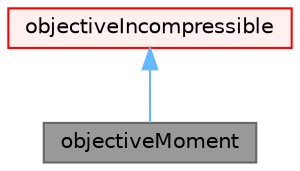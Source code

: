 digraph "objectiveMoment"
{
 // LATEX_PDF_SIZE
  bgcolor="transparent";
  edge [fontname=Helvetica,fontsize=10,labelfontname=Helvetica,labelfontsize=10];
  node [fontname=Helvetica,fontsize=10,shape=box,height=0.2,width=0.4];
  Node1 [id="Node000001",label="objectiveMoment",height=0.2,width=0.4,color="gray40", fillcolor="grey60", style="filled", fontcolor="black",tooltip=" "];
  Node2 -> Node1 [id="edge1_Node000001_Node000002",dir="back",color="steelblue1",style="solid",tooltip=" "];
  Node2 [id="Node000002",label="objectiveIncompressible",height=0.2,width=0.4,color="red", fillcolor="#FFF0F0", style="filled",URL="$classFoam_1_1objectiveIncompressible.html",tooltip="Abstract base class for objective functions in incompressible flows."];
}
